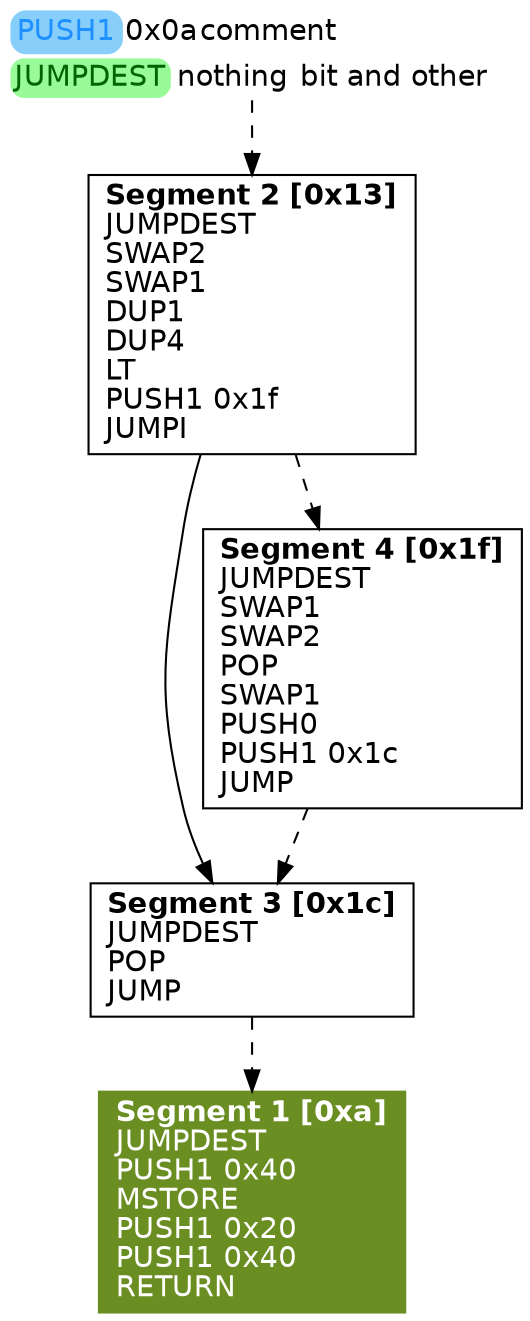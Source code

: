 digraph CFG {
 node [shape=box]
node[fontname="Helvetica"]
edge[fontname=arial]
ranking=TB
 sE [shape=plain, label=<
<TABLE ALIGN="LEFT" CELLBORDER="0" BORDER="0" style="Rounded"  cellpadding="0" cellsborder="0" CELLSPACING="0">
<tr>
<td>
<TABLE BORDER="0" width="1" fixedsize="true" align="left" cellpadding="0" cellsborder="0" CELLSPACING="0">
    <TR>
    <TD width="1" fixedsize="true" align="left">
    <TABLE  border="0" cellpadding="0" cellsborder="0" CELLSPACING="1">
        <TR>
        <TD width="1" fixedsize="true" style="Rounded" BORDER="0" BGCOLOR="lightskyblue" align="left" cellpadding="3"><FONT color="dodgerblue">PUSH1</FONT></TD>
        <TD width="1" fixedsize="true" align="left">0x0a</TD>
        <TD width="1" fixedsize="true" align="left">comment</TD>
        </TR>
    </TABLE>
    </TD>
    </TR>
    <TR>
    <TD align="left">
        <TABLE  border="0" cellsborder="0" CELLSPACING="1" >
            <TR>
            <TD width="1" fixedsize="true" style="Rounded" BGCOLOR="palegreen" align="left"  cellpadding="2"><FONT color="darkgreen">JUMPDEST</FONT></TD>
            <TD width="1" fixedsize="true" align="left">nothing</TD>
            <TD width="1" fixedsize="true" align="left">bit and other</TD>
            </TR>
        </TABLE>
    </TD>
    </TR>
</TABLE>
</td>
</tr>
</TABLE>

>]
s1E [label=<
<B>Segment 2 [0x13]</B><BR ALIGN="CENTER"/>
JUMPDEST <BR ALIGN="LEFT"/>
SWAP2 <BR ALIGN="LEFT"/>
SWAP1 <BR ALIGN="LEFT"/>
DUP1 <BR ALIGN="LEFT"/>
DUP4 <BR ALIGN="LEFT"/>
LT <BR ALIGN="LEFT"/>
PUSH1 0x1f <BR ALIGN="LEFT"/>
JUMPI <BR ALIGN="LEFT"/>
>]
s10E [label=<
<B>Segment 3 [0x1c]</B><BR ALIGN="CENTER"/>
JUMPDEST <BR ALIGN="LEFT"/>
POP <BR ALIGN="LEFT"/>
JUMP <BR ALIGN="LEFT"/>
>]
s11E [label=<
<B>Segment 4 [0x1f]</B><BR ALIGN="CENTER"/>
JUMPDEST <BR ALIGN="LEFT"/>
SWAP1 <BR ALIGN="LEFT"/>
SWAP2 <BR ALIGN="LEFT"/>
POP <BR ALIGN="LEFT"/>
SWAP1 <BR ALIGN="LEFT"/>
PUSH0 <BR ALIGN="LEFT"/>
PUSH1 0x1c <BR ALIGN="LEFT"/>
JUMP <BR ALIGN="LEFT"/>
>]
s101E [style=filled,color=olivedrab,fontcolor=white,label=<
<B>Segment 1 [0xa]</B><BR ALIGN="CENTER"/>
JUMPDEST <BR ALIGN="LEFT"/>
PUSH1 0x40 <BR ALIGN="LEFT"/>
MSTORE <BR ALIGN="LEFT"/>
PUSH1 0x20 <BR ALIGN="LEFT"/>
PUSH1 0x40 <BR ALIGN="LEFT"/>
RETURN <BR ALIGN="LEFT"/>
>]
sE -> s1E [tooltip="Jump",style=dashed]
s1E -> s10E [tooltip="Next"]
s1E -> s11E [tooltip="Jump",style=dashed]
s10E -> s101E [tooltip="Jump",style=dashed]
s11E -> s10E [tooltip="Jump",style=dashed]
}

